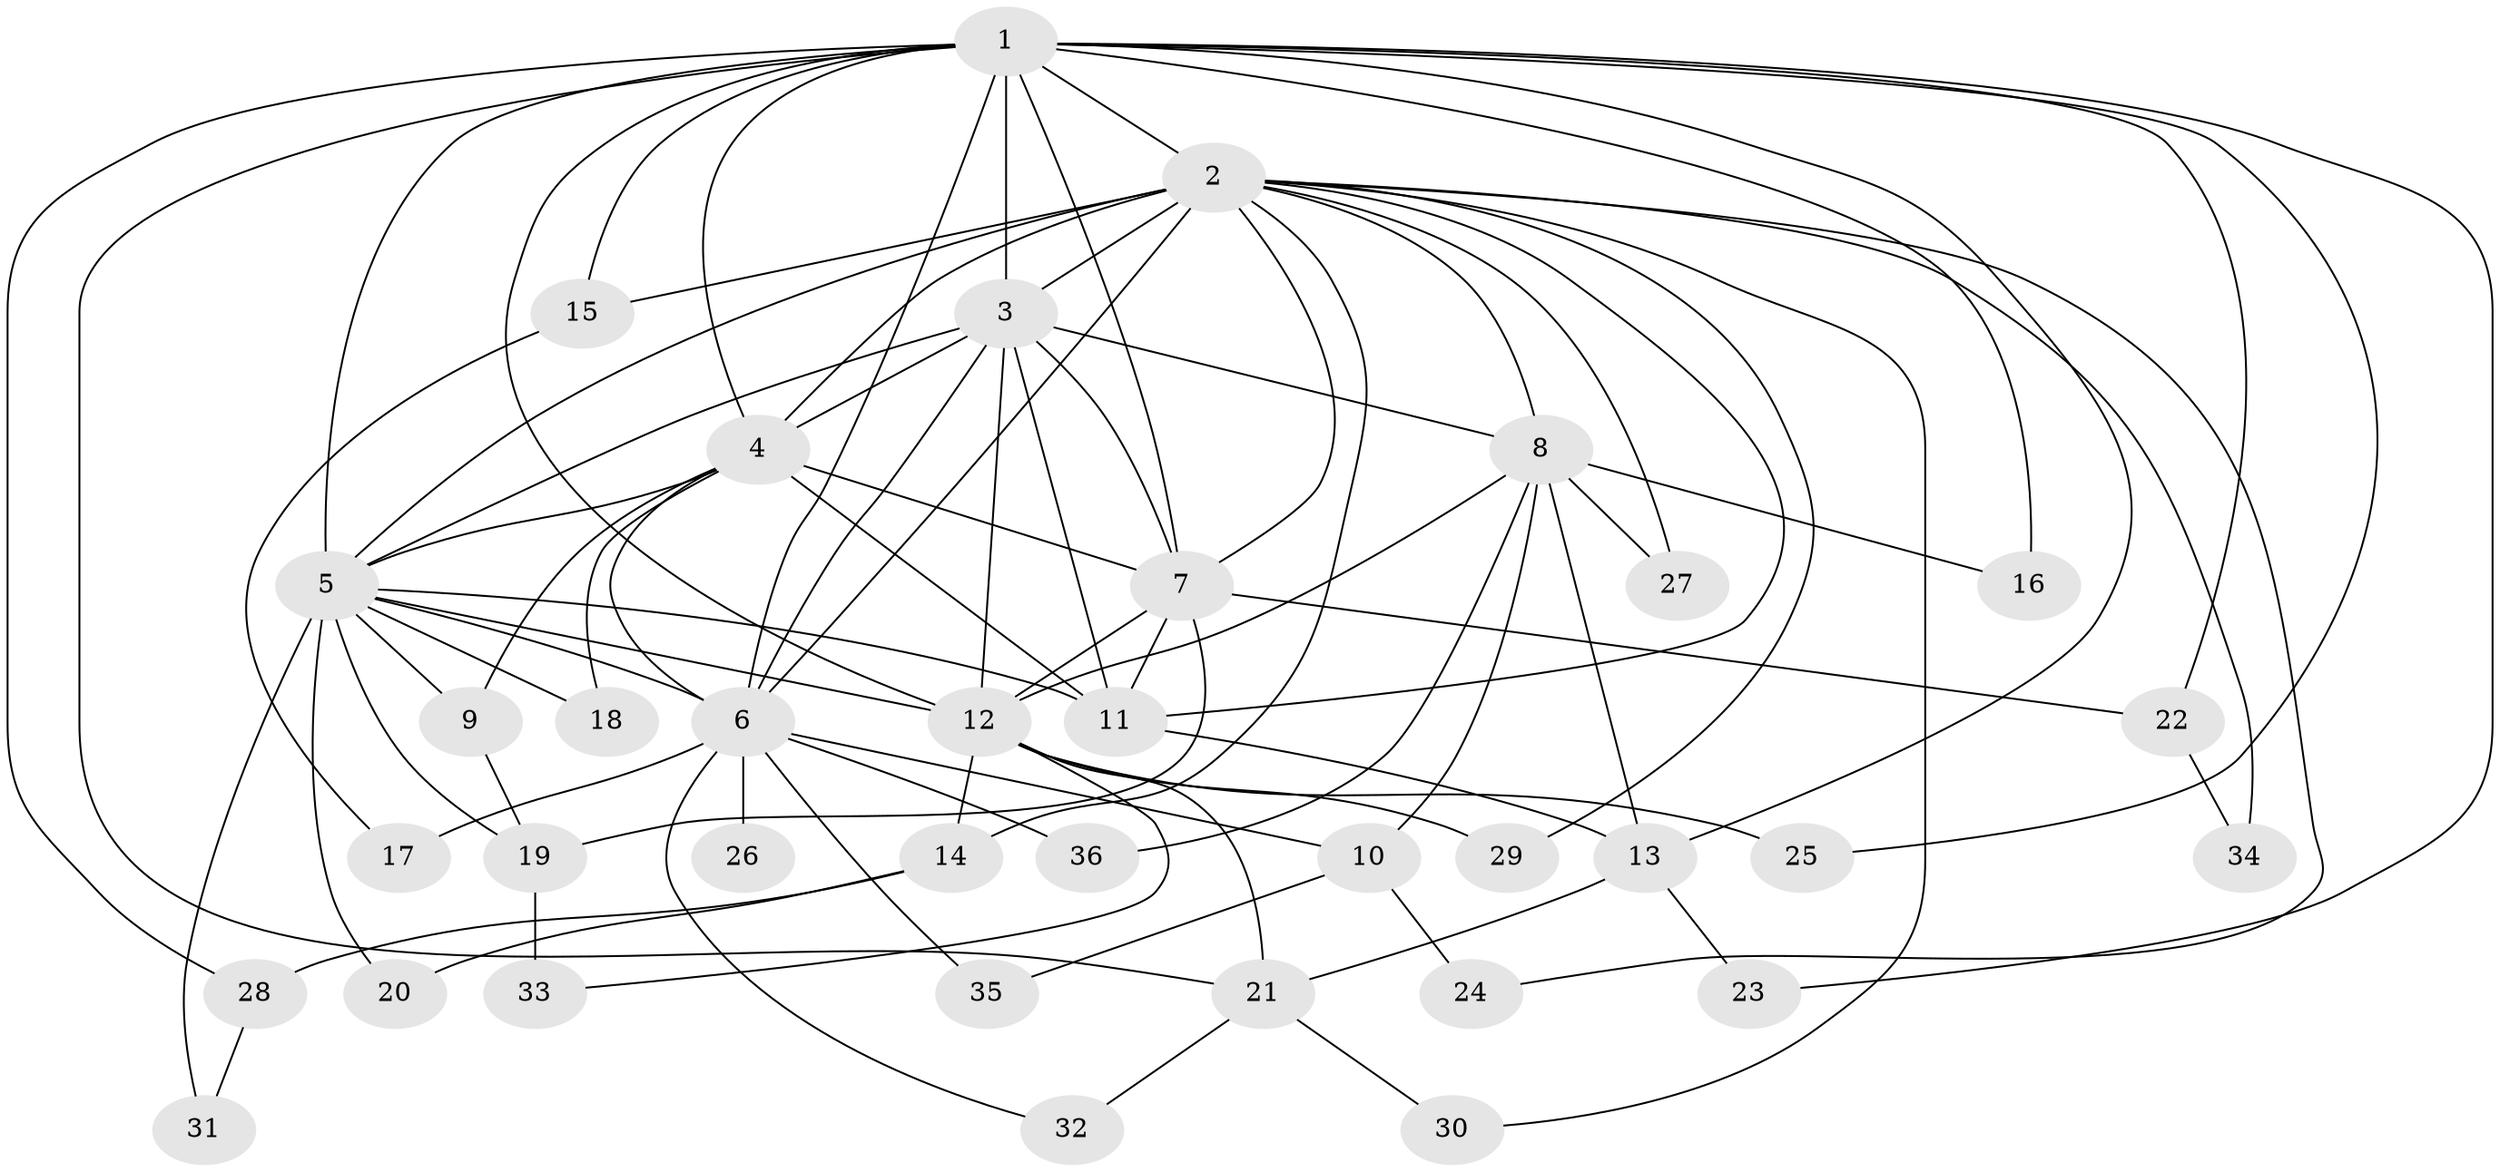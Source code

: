 // original degree distribution, {24: 0.013888888888888888, 17: 0.041666666666666664, 20: 0.027777777777777776, 21: 0.013888888888888888, 15: 0.013888888888888888, 10: 0.013888888888888888, 18: 0.013888888888888888, 2: 0.625, 6: 0.027777777777777776, 3: 0.125, 4: 0.041666666666666664, 8: 0.013888888888888888, 5: 0.027777777777777776}
// Generated by graph-tools (version 1.1) at 2025/34/03/09/25 02:34:56]
// undirected, 36 vertices, 85 edges
graph export_dot {
graph [start="1"]
  node [color=gray90,style=filled];
  1;
  2;
  3;
  4;
  5;
  6;
  7;
  8;
  9;
  10;
  11;
  12;
  13;
  14;
  15;
  16;
  17;
  18;
  19;
  20;
  21;
  22;
  23;
  24;
  25;
  26;
  27;
  28;
  29;
  30;
  31;
  32;
  33;
  34;
  35;
  36;
  1 -- 2 [weight=2.0];
  1 -- 3 [weight=3.0];
  1 -- 4 [weight=2.0];
  1 -- 5 [weight=2.0];
  1 -- 6 [weight=1.0];
  1 -- 7 [weight=2.0];
  1 -- 12 [weight=2.0];
  1 -- 13 [weight=1.0];
  1 -- 15 [weight=1.0];
  1 -- 16 [weight=1.0];
  1 -- 21 [weight=1.0];
  1 -- 22 [weight=1.0];
  1 -- 23 [weight=1.0];
  1 -- 25 [weight=1.0];
  1 -- 28 [weight=1.0];
  2 -- 3 [weight=4.0];
  2 -- 4 [weight=4.0];
  2 -- 5 [weight=4.0];
  2 -- 6 [weight=3.0];
  2 -- 7 [weight=1.0];
  2 -- 8 [weight=5.0];
  2 -- 11 [weight=2.0];
  2 -- 14 [weight=1.0];
  2 -- 15 [weight=1.0];
  2 -- 24 [weight=1.0];
  2 -- 27 [weight=1.0];
  2 -- 29 [weight=1.0];
  2 -- 30 [weight=1.0];
  2 -- 34 [weight=1.0];
  3 -- 4 [weight=4.0];
  3 -- 5 [weight=4.0];
  3 -- 6 [weight=2.0];
  3 -- 7 [weight=2.0];
  3 -- 8 [weight=1.0];
  3 -- 11 [weight=6.0];
  3 -- 12 [weight=5.0];
  4 -- 5 [weight=4.0];
  4 -- 6 [weight=2.0];
  4 -- 7 [weight=12.0];
  4 -- 9 [weight=2.0];
  4 -- 11 [weight=1.0];
  4 -- 18 [weight=1.0];
  5 -- 6 [weight=2.0];
  5 -- 9 [weight=1.0];
  5 -- 11 [weight=2.0];
  5 -- 12 [weight=2.0];
  5 -- 18 [weight=1.0];
  5 -- 19 [weight=1.0];
  5 -- 20 [weight=1.0];
  5 -- 31 [weight=1.0];
  6 -- 10 [weight=1.0];
  6 -- 17 [weight=1.0];
  6 -- 26 [weight=1.0];
  6 -- 32 [weight=1.0];
  6 -- 35 [weight=1.0];
  6 -- 36 [weight=1.0];
  7 -- 11 [weight=1.0];
  7 -- 12 [weight=1.0];
  7 -- 19 [weight=1.0];
  7 -- 22 [weight=1.0];
  8 -- 10 [weight=1.0];
  8 -- 12 [weight=2.0];
  8 -- 13 [weight=1.0];
  8 -- 16 [weight=1.0];
  8 -- 27 [weight=1.0];
  8 -- 36 [weight=1.0];
  9 -- 19 [weight=1.0];
  10 -- 24 [weight=1.0];
  10 -- 35 [weight=1.0];
  11 -- 13 [weight=1.0];
  12 -- 14 [weight=1.0];
  12 -- 21 [weight=1.0];
  12 -- 25 [weight=1.0];
  12 -- 29 [weight=1.0];
  12 -- 33 [weight=1.0];
  13 -- 21 [weight=1.0];
  13 -- 23 [weight=1.0];
  14 -- 20 [weight=1.0];
  14 -- 28 [weight=1.0];
  15 -- 17 [weight=1.0];
  19 -- 33 [weight=1.0];
  21 -- 30 [weight=1.0];
  21 -- 32 [weight=1.0];
  22 -- 34 [weight=1.0];
  28 -- 31 [weight=1.0];
}
